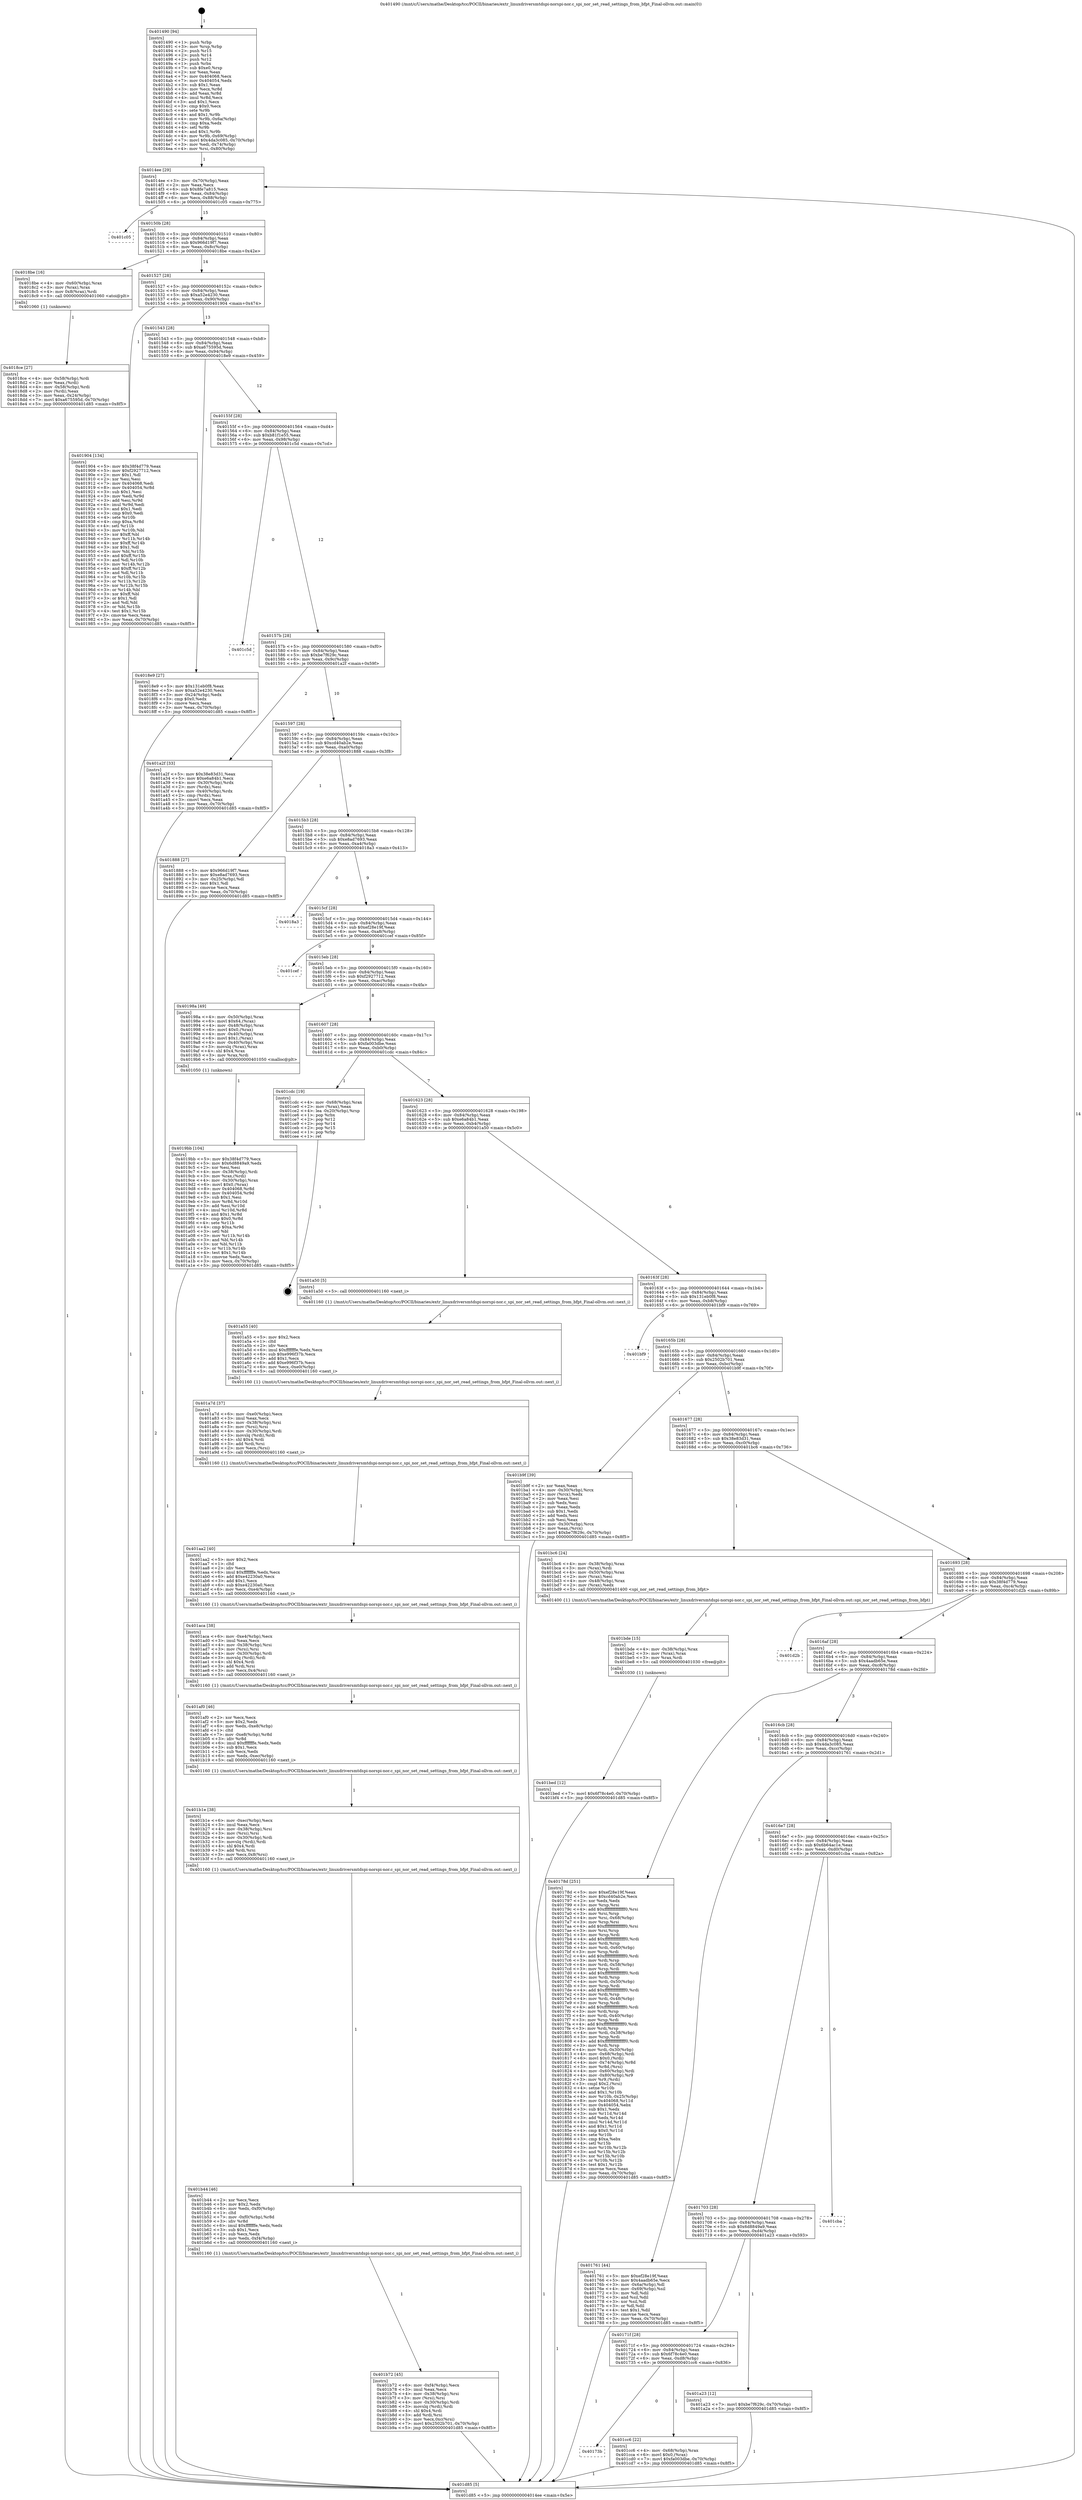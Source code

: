 digraph "0x401490" {
  label = "0x401490 (/mnt/c/Users/mathe/Desktop/tcc/POCII/binaries/extr_linuxdriversmtdspi-norspi-nor.c_spi_nor_set_read_settings_from_bfpt_Final-ollvm.out::main(0))"
  labelloc = "t"
  node[shape=record]

  Entry [label="",width=0.3,height=0.3,shape=circle,fillcolor=black,style=filled]
  "0x4014ee" [label="{
     0x4014ee [29]\l
     | [instrs]\l
     &nbsp;&nbsp;0x4014ee \<+3\>: mov -0x70(%rbp),%eax\l
     &nbsp;&nbsp;0x4014f1 \<+2\>: mov %eax,%ecx\l
     &nbsp;&nbsp;0x4014f3 \<+6\>: sub $0x8fe7a815,%ecx\l
     &nbsp;&nbsp;0x4014f9 \<+6\>: mov %eax,-0x84(%rbp)\l
     &nbsp;&nbsp;0x4014ff \<+6\>: mov %ecx,-0x88(%rbp)\l
     &nbsp;&nbsp;0x401505 \<+6\>: je 0000000000401c05 \<main+0x775\>\l
  }"]
  "0x401c05" [label="{
     0x401c05\l
  }", style=dashed]
  "0x40150b" [label="{
     0x40150b [28]\l
     | [instrs]\l
     &nbsp;&nbsp;0x40150b \<+5\>: jmp 0000000000401510 \<main+0x80\>\l
     &nbsp;&nbsp;0x401510 \<+6\>: mov -0x84(%rbp),%eax\l
     &nbsp;&nbsp;0x401516 \<+5\>: sub $0x966d19f7,%eax\l
     &nbsp;&nbsp;0x40151b \<+6\>: mov %eax,-0x8c(%rbp)\l
     &nbsp;&nbsp;0x401521 \<+6\>: je 00000000004018be \<main+0x42e\>\l
  }"]
  Exit [label="",width=0.3,height=0.3,shape=circle,fillcolor=black,style=filled,peripheries=2]
  "0x4018be" [label="{
     0x4018be [16]\l
     | [instrs]\l
     &nbsp;&nbsp;0x4018be \<+4\>: mov -0x60(%rbp),%rax\l
     &nbsp;&nbsp;0x4018c2 \<+3\>: mov (%rax),%rax\l
     &nbsp;&nbsp;0x4018c5 \<+4\>: mov 0x8(%rax),%rdi\l
     &nbsp;&nbsp;0x4018c9 \<+5\>: call 0000000000401060 \<atoi@plt\>\l
     | [calls]\l
     &nbsp;&nbsp;0x401060 \{1\} (unknown)\l
  }"]
  "0x401527" [label="{
     0x401527 [28]\l
     | [instrs]\l
     &nbsp;&nbsp;0x401527 \<+5\>: jmp 000000000040152c \<main+0x9c\>\l
     &nbsp;&nbsp;0x40152c \<+6\>: mov -0x84(%rbp),%eax\l
     &nbsp;&nbsp;0x401532 \<+5\>: sub $0xa52e4230,%eax\l
     &nbsp;&nbsp;0x401537 \<+6\>: mov %eax,-0x90(%rbp)\l
     &nbsp;&nbsp;0x40153d \<+6\>: je 0000000000401904 \<main+0x474\>\l
  }"]
  "0x40173b" [label="{
     0x40173b\l
  }", style=dashed]
  "0x401904" [label="{
     0x401904 [134]\l
     | [instrs]\l
     &nbsp;&nbsp;0x401904 \<+5\>: mov $0x38f4d779,%eax\l
     &nbsp;&nbsp;0x401909 \<+5\>: mov $0xf2927712,%ecx\l
     &nbsp;&nbsp;0x40190e \<+2\>: mov $0x1,%dl\l
     &nbsp;&nbsp;0x401910 \<+2\>: xor %esi,%esi\l
     &nbsp;&nbsp;0x401912 \<+7\>: mov 0x404068,%edi\l
     &nbsp;&nbsp;0x401919 \<+8\>: mov 0x404054,%r8d\l
     &nbsp;&nbsp;0x401921 \<+3\>: sub $0x1,%esi\l
     &nbsp;&nbsp;0x401924 \<+3\>: mov %edi,%r9d\l
     &nbsp;&nbsp;0x401927 \<+3\>: add %esi,%r9d\l
     &nbsp;&nbsp;0x40192a \<+4\>: imul %r9d,%edi\l
     &nbsp;&nbsp;0x40192e \<+3\>: and $0x1,%edi\l
     &nbsp;&nbsp;0x401931 \<+3\>: cmp $0x0,%edi\l
     &nbsp;&nbsp;0x401934 \<+4\>: sete %r10b\l
     &nbsp;&nbsp;0x401938 \<+4\>: cmp $0xa,%r8d\l
     &nbsp;&nbsp;0x40193c \<+4\>: setl %r11b\l
     &nbsp;&nbsp;0x401940 \<+3\>: mov %r10b,%bl\l
     &nbsp;&nbsp;0x401943 \<+3\>: xor $0xff,%bl\l
     &nbsp;&nbsp;0x401946 \<+3\>: mov %r11b,%r14b\l
     &nbsp;&nbsp;0x401949 \<+4\>: xor $0xff,%r14b\l
     &nbsp;&nbsp;0x40194d \<+3\>: xor $0x1,%dl\l
     &nbsp;&nbsp;0x401950 \<+3\>: mov %bl,%r15b\l
     &nbsp;&nbsp;0x401953 \<+4\>: and $0xff,%r15b\l
     &nbsp;&nbsp;0x401957 \<+3\>: and %dl,%r10b\l
     &nbsp;&nbsp;0x40195a \<+3\>: mov %r14b,%r12b\l
     &nbsp;&nbsp;0x40195d \<+4\>: and $0xff,%r12b\l
     &nbsp;&nbsp;0x401961 \<+3\>: and %dl,%r11b\l
     &nbsp;&nbsp;0x401964 \<+3\>: or %r10b,%r15b\l
     &nbsp;&nbsp;0x401967 \<+3\>: or %r11b,%r12b\l
     &nbsp;&nbsp;0x40196a \<+3\>: xor %r12b,%r15b\l
     &nbsp;&nbsp;0x40196d \<+3\>: or %r14b,%bl\l
     &nbsp;&nbsp;0x401970 \<+3\>: xor $0xff,%bl\l
     &nbsp;&nbsp;0x401973 \<+3\>: or $0x1,%dl\l
     &nbsp;&nbsp;0x401976 \<+2\>: and %dl,%bl\l
     &nbsp;&nbsp;0x401978 \<+3\>: or %bl,%r15b\l
     &nbsp;&nbsp;0x40197b \<+4\>: test $0x1,%r15b\l
     &nbsp;&nbsp;0x40197f \<+3\>: cmovne %ecx,%eax\l
     &nbsp;&nbsp;0x401982 \<+3\>: mov %eax,-0x70(%rbp)\l
     &nbsp;&nbsp;0x401985 \<+5\>: jmp 0000000000401d85 \<main+0x8f5\>\l
  }"]
  "0x401543" [label="{
     0x401543 [28]\l
     | [instrs]\l
     &nbsp;&nbsp;0x401543 \<+5\>: jmp 0000000000401548 \<main+0xb8\>\l
     &nbsp;&nbsp;0x401548 \<+6\>: mov -0x84(%rbp),%eax\l
     &nbsp;&nbsp;0x40154e \<+5\>: sub $0xa675595d,%eax\l
     &nbsp;&nbsp;0x401553 \<+6\>: mov %eax,-0x94(%rbp)\l
     &nbsp;&nbsp;0x401559 \<+6\>: je 00000000004018e9 \<main+0x459\>\l
  }"]
  "0x401cc6" [label="{
     0x401cc6 [22]\l
     | [instrs]\l
     &nbsp;&nbsp;0x401cc6 \<+4\>: mov -0x68(%rbp),%rax\l
     &nbsp;&nbsp;0x401cca \<+6\>: movl $0x0,(%rax)\l
     &nbsp;&nbsp;0x401cd0 \<+7\>: movl $0xfa003dbe,-0x70(%rbp)\l
     &nbsp;&nbsp;0x401cd7 \<+5\>: jmp 0000000000401d85 \<main+0x8f5\>\l
  }"]
  "0x4018e9" [label="{
     0x4018e9 [27]\l
     | [instrs]\l
     &nbsp;&nbsp;0x4018e9 \<+5\>: mov $0x131eb0f8,%eax\l
     &nbsp;&nbsp;0x4018ee \<+5\>: mov $0xa52e4230,%ecx\l
     &nbsp;&nbsp;0x4018f3 \<+3\>: mov -0x24(%rbp),%edx\l
     &nbsp;&nbsp;0x4018f6 \<+3\>: cmp $0x0,%edx\l
     &nbsp;&nbsp;0x4018f9 \<+3\>: cmove %ecx,%eax\l
     &nbsp;&nbsp;0x4018fc \<+3\>: mov %eax,-0x70(%rbp)\l
     &nbsp;&nbsp;0x4018ff \<+5\>: jmp 0000000000401d85 \<main+0x8f5\>\l
  }"]
  "0x40155f" [label="{
     0x40155f [28]\l
     | [instrs]\l
     &nbsp;&nbsp;0x40155f \<+5\>: jmp 0000000000401564 \<main+0xd4\>\l
     &nbsp;&nbsp;0x401564 \<+6\>: mov -0x84(%rbp),%eax\l
     &nbsp;&nbsp;0x40156a \<+5\>: sub $0xb81f1e55,%eax\l
     &nbsp;&nbsp;0x40156f \<+6\>: mov %eax,-0x98(%rbp)\l
     &nbsp;&nbsp;0x401575 \<+6\>: je 0000000000401c5d \<main+0x7cd\>\l
  }"]
  "0x401bed" [label="{
     0x401bed [12]\l
     | [instrs]\l
     &nbsp;&nbsp;0x401bed \<+7\>: movl $0x6f78c4e0,-0x70(%rbp)\l
     &nbsp;&nbsp;0x401bf4 \<+5\>: jmp 0000000000401d85 \<main+0x8f5\>\l
  }"]
  "0x401c5d" [label="{
     0x401c5d\l
  }", style=dashed]
  "0x40157b" [label="{
     0x40157b [28]\l
     | [instrs]\l
     &nbsp;&nbsp;0x40157b \<+5\>: jmp 0000000000401580 \<main+0xf0\>\l
     &nbsp;&nbsp;0x401580 \<+6\>: mov -0x84(%rbp),%eax\l
     &nbsp;&nbsp;0x401586 \<+5\>: sub $0xbe7f629c,%eax\l
     &nbsp;&nbsp;0x40158b \<+6\>: mov %eax,-0x9c(%rbp)\l
     &nbsp;&nbsp;0x401591 \<+6\>: je 0000000000401a2f \<main+0x59f\>\l
  }"]
  "0x401bde" [label="{
     0x401bde [15]\l
     | [instrs]\l
     &nbsp;&nbsp;0x401bde \<+4\>: mov -0x38(%rbp),%rax\l
     &nbsp;&nbsp;0x401be2 \<+3\>: mov (%rax),%rax\l
     &nbsp;&nbsp;0x401be5 \<+3\>: mov %rax,%rdi\l
     &nbsp;&nbsp;0x401be8 \<+5\>: call 0000000000401030 \<free@plt\>\l
     | [calls]\l
     &nbsp;&nbsp;0x401030 \{1\} (unknown)\l
  }"]
  "0x401a2f" [label="{
     0x401a2f [33]\l
     | [instrs]\l
     &nbsp;&nbsp;0x401a2f \<+5\>: mov $0x38e83d31,%eax\l
     &nbsp;&nbsp;0x401a34 \<+5\>: mov $0xe6a84b1,%ecx\l
     &nbsp;&nbsp;0x401a39 \<+4\>: mov -0x30(%rbp),%rdx\l
     &nbsp;&nbsp;0x401a3d \<+2\>: mov (%rdx),%esi\l
     &nbsp;&nbsp;0x401a3f \<+4\>: mov -0x40(%rbp),%rdx\l
     &nbsp;&nbsp;0x401a43 \<+2\>: cmp (%rdx),%esi\l
     &nbsp;&nbsp;0x401a45 \<+3\>: cmovl %ecx,%eax\l
     &nbsp;&nbsp;0x401a48 \<+3\>: mov %eax,-0x70(%rbp)\l
     &nbsp;&nbsp;0x401a4b \<+5\>: jmp 0000000000401d85 \<main+0x8f5\>\l
  }"]
  "0x401597" [label="{
     0x401597 [28]\l
     | [instrs]\l
     &nbsp;&nbsp;0x401597 \<+5\>: jmp 000000000040159c \<main+0x10c\>\l
     &nbsp;&nbsp;0x40159c \<+6\>: mov -0x84(%rbp),%eax\l
     &nbsp;&nbsp;0x4015a2 \<+5\>: sub $0xcd40ab2e,%eax\l
     &nbsp;&nbsp;0x4015a7 \<+6\>: mov %eax,-0xa0(%rbp)\l
     &nbsp;&nbsp;0x4015ad \<+6\>: je 0000000000401888 \<main+0x3f8\>\l
  }"]
  "0x401b72" [label="{
     0x401b72 [45]\l
     | [instrs]\l
     &nbsp;&nbsp;0x401b72 \<+6\>: mov -0xf4(%rbp),%ecx\l
     &nbsp;&nbsp;0x401b78 \<+3\>: imul %eax,%ecx\l
     &nbsp;&nbsp;0x401b7b \<+4\>: mov -0x38(%rbp),%rsi\l
     &nbsp;&nbsp;0x401b7f \<+3\>: mov (%rsi),%rsi\l
     &nbsp;&nbsp;0x401b82 \<+4\>: mov -0x30(%rbp),%rdi\l
     &nbsp;&nbsp;0x401b86 \<+3\>: movslq (%rdi),%rdi\l
     &nbsp;&nbsp;0x401b89 \<+4\>: shl $0x4,%rdi\l
     &nbsp;&nbsp;0x401b8d \<+3\>: add %rdi,%rsi\l
     &nbsp;&nbsp;0x401b90 \<+3\>: mov %ecx,0xc(%rsi)\l
     &nbsp;&nbsp;0x401b93 \<+7\>: movl $0x2502b701,-0x70(%rbp)\l
     &nbsp;&nbsp;0x401b9a \<+5\>: jmp 0000000000401d85 \<main+0x8f5\>\l
  }"]
  "0x401888" [label="{
     0x401888 [27]\l
     | [instrs]\l
     &nbsp;&nbsp;0x401888 \<+5\>: mov $0x966d19f7,%eax\l
     &nbsp;&nbsp;0x40188d \<+5\>: mov $0xe8ad7693,%ecx\l
     &nbsp;&nbsp;0x401892 \<+3\>: mov -0x25(%rbp),%dl\l
     &nbsp;&nbsp;0x401895 \<+3\>: test $0x1,%dl\l
     &nbsp;&nbsp;0x401898 \<+3\>: cmovne %ecx,%eax\l
     &nbsp;&nbsp;0x40189b \<+3\>: mov %eax,-0x70(%rbp)\l
     &nbsp;&nbsp;0x40189e \<+5\>: jmp 0000000000401d85 \<main+0x8f5\>\l
  }"]
  "0x4015b3" [label="{
     0x4015b3 [28]\l
     | [instrs]\l
     &nbsp;&nbsp;0x4015b3 \<+5\>: jmp 00000000004015b8 \<main+0x128\>\l
     &nbsp;&nbsp;0x4015b8 \<+6\>: mov -0x84(%rbp),%eax\l
     &nbsp;&nbsp;0x4015be \<+5\>: sub $0xe8ad7693,%eax\l
     &nbsp;&nbsp;0x4015c3 \<+6\>: mov %eax,-0xa4(%rbp)\l
     &nbsp;&nbsp;0x4015c9 \<+6\>: je 00000000004018a3 \<main+0x413\>\l
  }"]
  "0x401b44" [label="{
     0x401b44 [46]\l
     | [instrs]\l
     &nbsp;&nbsp;0x401b44 \<+2\>: xor %ecx,%ecx\l
     &nbsp;&nbsp;0x401b46 \<+5\>: mov $0x2,%edx\l
     &nbsp;&nbsp;0x401b4b \<+6\>: mov %edx,-0xf0(%rbp)\l
     &nbsp;&nbsp;0x401b51 \<+1\>: cltd\l
     &nbsp;&nbsp;0x401b52 \<+7\>: mov -0xf0(%rbp),%r8d\l
     &nbsp;&nbsp;0x401b59 \<+3\>: idiv %r8d\l
     &nbsp;&nbsp;0x401b5c \<+6\>: imul $0xfffffffe,%edx,%edx\l
     &nbsp;&nbsp;0x401b62 \<+3\>: sub $0x1,%ecx\l
     &nbsp;&nbsp;0x401b65 \<+2\>: sub %ecx,%edx\l
     &nbsp;&nbsp;0x401b67 \<+6\>: mov %edx,-0xf4(%rbp)\l
     &nbsp;&nbsp;0x401b6d \<+5\>: call 0000000000401160 \<next_i\>\l
     | [calls]\l
     &nbsp;&nbsp;0x401160 \{1\} (/mnt/c/Users/mathe/Desktop/tcc/POCII/binaries/extr_linuxdriversmtdspi-norspi-nor.c_spi_nor_set_read_settings_from_bfpt_Final-ollvm.out::next_i)\l
  }"]
  "0x4018a3" [label="{
     0x4018a3\l
  }", style=dashed]
  "0x4015cf" [label="{
     0x4015cf [28]\l
     | [instrs]\l
     &nbsp;&nbsp;0x4015cf \<+5\>: jmp 00000000004015d4 \<main+0x144\>\l
     &nbsp;&nbsp;0x4015d4 \<+6\>: mov -0x84(%rbp),%eax\l
     &nbsp;&nbsp;0x4015da \<+5\>: sub $0xef28e19f,%eax\l
     &nbsp;&nbsp;0x4015df \<+6\>: mov %eax,-0xa8(%rbp)\l
     &nbsp;&nbsp;0x4015e5 \<+6\>: je 0000000000401cef \<main+0x85f\>\l
  }"]
  "0x401b1e" [label="{
     0x401b1e [38]\l
     | [instrs]\l
     &nbsp;&nbsp;0x401b1e \<+6\>: mov -0xec(%rbp),%ecx\l
     &nbsp;&nbsp;0x401b24 \<+3\>: imul %eax,%ecx\l
     &nbsp;&nbsp;0x401b27 \<+4\>: mov -0x38(%rbp),%rsi\l
     &nbsp;&nbsp;0x401b2b \<+3\>: mov (%rsi),%rsi\l
     &nbsp;&nbsp;0x401b2e \<+4\>: mov -0x30(%rbp),%rdi\l
     &nbsp;&nbsp;0x401b32 \<+3\>: movslq (%rdi),%rdi\l
     &nbsp;&nbsp;0x401b35 \<+4\>: shl $0x4,%rdi\l
     &nbsp;&nbsp;0x401b39 \<+3\>: add %rdi,%rsi\l
     &nbsp;&nbsp;0x401b3c \<+3\>: mov %ecx,0x8(%rsi)\l
     &nbsp;&nbsp;0x401b3f \<+5\>: call 0000000000401160 \<next_i\>\l
     | [calls]\l
     &nbsp;&nbsp;0x401160 \{1\} (/mnt/c/Users/mathe/Desktop/tcc/POCII/binaries/extr_linuxdriversmtdspi-norspi-nor.c_spi_nor_set_read_settings_from_bfpt_Final-ollvm.out::next_i)\l
  }"]
  "0x401cef" [label="{
     0x401cef\l
  }", style=dashed]
  "0x4015eb" [label="{
     0x4015eb [28]\l
     | [instrs]\l
     &nbsp;&nbsp;0x4015eb \<+5\>: jmp 00000000004015f0 \<main+0x160\>\l
     &nbsp;&nbsp;0x4015f0 \<+6\>: mov -0x84(%rbp),%eax\l
     &nbsp;&nbsp;0x4015f6 \<+5\>: sub $0xf2927712,%eax\l
     &nbsp;&nbsp;0x4015fb \<+6\>: mov %eax,-0xac(%rbp)\l
     &nbsp;&nbsp;0x401601 \<+6\>: je 000000000040198a \<main+0x4fa\>\l
  }"]
  "0x401af0" [label="{
     0x401af0 [46]\l
     | [instrs]\l
     &nbsp;&nbsp;0x401af0 \<+2\>: xor %ecx,%ecx\l
     &nbsp;&nbsp;0x401af2 \<+5\>: mov $0x2,%edx\l
     &nbsp;&nbsp;0x401af7 \<+6\>: mov %edx,-0xe8(%rbp)\l
     &nbsp;&nbsp;0x401afd \<+1\>: cltd\l
     &nbsp;&nbsp;0x401afe \<+7\>: mov -0xe8(%rbp),%r8d\l
     &nbsp;&nbsp;0x401b05 \<+3\>: idiv %r8d\l
     &nbsp;&nbsp;0x401b08 \<+6\>: imul $0xfffffffe,%edx,%edx\l
     &nbsp;&nbsp;0x401b0e \<+3\>: sub $0x1,%ecx\l
     &nbsp;&nbsp;0x401b11 \<+2\>: sub %ecx,%edx\l
     &nbsp;&nbsp;0x401b13 \<+6\>: mov %edx,-0xec(%rbp)\l
     &nbsp;&nbsp;0x401b19 \<+5\>: call 0000000000401160 \<next_i\>\l
     | [calls]\l
     &nbsp;&nbsp;0x401160 \{1\} (/mnt/c/Users/mathe/Desktop/tcc/POCII/binaries/extr_linuxdriversmtdspi-norspi-nor.c_spi_nor_set_read_settings_from_bfpt_Final-ollvm.out::next_i)\l
  }"]
  "0x40198a" [label="{
     0x40198a [49]\l
     | [instrs]\l
     &nbsp;&nbsp;0x40198a \<+4\>: mov -0x50(%rbp),%rax\l
     &nbsp;&nbsp;0x40198e \<+6\>: movl $0x64,(%rax)\l
     &nbsp;&nbsp;0x401994 \<+4\>: mov -0x48(%rbp),%rax\l
     &nbsp;&nbsp;0x401998 \<+6\>: movl $0x0,(%rax)\l
     &nbsp;&nbsp;0x40199e \<+4\>: mov -0x40(%rbp),%rax\l
     &nbsp;&nbsp;0x4019a2 \<+6\>: movl $0x1,(%rax)\l
     &nbsp;&nbsp;0x4019a8 \<+4\>: mov -0x40(%rbp),%rax\l
     &nbsp;&nbsp;0x4019ac \<+3\>: movslq (%rax),%rax\l
     &nbsp;&nbsp;0x4019af \<+4\>: shl $0x4,%rax\l
     &nbsp;&nbsp;0x4019b3 \<+3\>: mov %rax,%rdi\l
     &nbsp;&nbsp;0x4019b6 \<+5\>: call 0000000000401050 \<malloc@plt\>\l
     | [calls]\l
     &nbsp;&nbsp;0x401050 \{1\} (unknown)\l
  }"]
  "0x401607" [label="{
     0x401607 [28]\l
     | [instrs]\l
     &nbsp;&nbsp;0x401607 \<+5\>: jmp 000000000040160c \<main+0x17c\>\l
     &nbsp;&nbsp;0x40160c \<+6\>: mov -0x84(%rbp),%eax\l
     &nbsp;&nbsp;0x401612 \<+5\>: sub $0xfa003dbe,%eax\l
     &nbsp;&nbsp;0x401617 \<+6\>: mov %eax,-0xb0(%rbp)\l
     &nbsp;&nbsp;0x40161d \<+6\>: je 0000000000401cdc \<main+0x84c\>\l
  }"]
  "0x401aca" [label="{
     0x401aca [38]\l
     | [instrs]\l
     &nbsp;&nbsp;0x401aca \<+6\>: mov -0xe4(%rbp),%ecx\l
     &nbsp;&nbsp;0x401ad0 \<+3\>: imul %eax,%ecx\l
     &nbsp;&nbsp;0x401ad3 \<+4\>: mov -0x38(%rbp),%rsi\l
     &nbsp;&nbsp;0x401ad7 \<+3\>: mov (%rsi),%rsi\l
     &nbsp;&nbsp;0x401ada \<+4\>: mov -0x30(%rbp),%rdi\l
     &nbsp;&nbsp;0x401ade \<+3\>: movslq (%rdi),%rdi\l
     &nbsp;&nbsp;0x401ae1 \<+4\>: shl $0x4,%rdi\l
     &nbsp;&nbsp;0x401ae5 \<+3\>: add %rdi,%rsi\l
     &nbsp;&nbsp;0x401ae8 \<+3\>: mov %ecx,0x4(%rsi)\l
     &nbsp;&nbsp;0x401aeb \<+5\>: call 0000000000401160 \<next_i\>\l
     | [calls]\l
     &nbsp;&nbsp;0x401160 \{1\} (/mnt/c/Users/mathe/Desktop/tcc/POCII/binaries/extr_linuxdriversmtdspi-norspi-nor.c_spi_nor_set_read_settings_from_bfpt_Final-ollvm.out::next_i)\l
  }"]
  "0x401cdc" [label="{
     0x401cdc [19]\l
     | [instrs]\l
     &nbsp;&nbsp;0x401cdc \<+4\>: mov -0x68(%rbp),%rax\l
     &nbsp;&nbsp;0x401ce0 \<+2\>: mov (%rax),%eax\l
     &nbsp;&nbsp;0x401ce2 \<+4\>: lea -0x20(%rbp),%rsp\l
     &nbsp;&nbsp;0x401ce6 \<+1\>: pop %rbx\l
     &nbsp;&nbsp;0x401ce7 \<+2\>: pop %r12\l
     &nbsp;&nbsp;0x401ce9 \<+2\>: pop %r14\l
     &nbsp;&nbsp;0x401ceb \<+2\>: pop %r15\l
     &nbsp;&nbsp;0x401ced \<+1\>: pop %rbp\l
     &nbsp;&nbsp;0x401cee \<+1\>: ret\l
  }"]
  "0x401623" [label="{
     0x401623 [28]\l
     | [instrs]\l
     &nbsp;&nbsp;0x401623 \<+5\>: jmp 0000000000401628 \<main+0x198\>\l
     &nbsp;&nbsp;0x401628 \<+6\>: mov -0x84(%rbp),%eax\l
     &nbsp;&nbsp;0x40162e \<+5\>: sub $0xe6a84b1,%eax\l
     &nbsp;&nbsp;0x401633 \<+6\>: mov %eax,-0xb4(%rbp)\l
     &nbsp;&nbsp;0x401639 \<+6\>: je 0000000000401a50 \<main+0x5c0\>\l
  }"]
  "0x401aa2" [label="{
     0x401aa2 [40]\l
     | [instrs]\l
     &nbsp;&nbsp;0x401aa2 \<+5\>: mov $0x2,%ecx\l
     &nbsp;&nbsp;0x401aa7 \<+1\>: cltd\l
     &nbsp;&nbsp;0x401aa8 \<+2\>: idiv %ecx\l
     &nbsp;&nbsp;0x401aaa \<+6\>: imul $0xfffffffe,%edx,%ecx\l
     &nbsp;&nbsp;0x401ab0 \<+6\>: add $0xe42230a0,%ecx\l
     &nbsp;&nbsp;0x401ab6 \<+3\>: add $0x1,%ecx\l
     &nbsp;&nbsp;0x401ab9 \<+6\>: sub $0xe42230a0,%ecx\l
     &nbsp;&nbsp;0x401abf \<+6\>: mov %ecx,-0xe4(%rbp)\l
     &nbsp;&nbsp;0x401ac5 \<+5\>: call 0000000000401160 \<next_i\>\l
     | [calls]\l
     &nbsp;&nbsp;0x401160 \{1\} (/mnt/c/Users/mathe/Desktop/tcc/POCII/binaries/extr_linuxdriversmtdspi-norspi-nor.c_spi_nor_set_read_settings_from_bfpt_Final-ollvm.out::next_i)\l
  }"]
  "0x401a50" [label="{
     0x401a50 [5]\l
     | [instrs]\l
     &nbsp;&nbsp;0x401a50 \<+5\>: call 0000000000401160 \<next_i\>\l
     | [calls]\l
     &nbsp;&nbsp;0x401160 \{1\} (/mnt/c/Users/mathe/Desktop/tcc/POCII/binaries/extr_linuxdriversmtdspi-norspi-nor.c_spi_nor_set_read_settings_from_bfpt_Final-ollvm.out::next_i)\l
  }"]
  "0x40163f" [label="{
     0x40163f [28]\l
     | [instrs]\l
     &nbsp;&nbsp;0x40163f \<+5\>: jmp 0000000000401644 \<main+0x1b4\>\l
     &nbsp;&nbsp;0x401644 \<+6\>: mov -0x84(%rbp),%eax\l
     &nbsp;&nbsp;0x40164a \<+5\>: sub $0x131eb0f8,%eax\l
     &nbsp;&nbsp;0x40164f \<+6\>: mov %eax,-0xb8(%rbp)\l
     &nbsp;&nbsp;0x401655 \<+6\>: je 0000000000401bf9 \<main+0x769\>\l
  }"]
  "0x401a7d" [label="{
     0x401a7d [37]\l
     | [instrs]\l
     &nbsp;&nbsp;0x401a7d \<+6\>: mov -0xe0(%rbp),%ecx\l
     &nbsp;&nbsp;0x401a83 \<+3\>: imul %eax,%ecx\l
     &nbsp;&nbsp;0x401a86 \<+4\>: mov -0x38(%rbp),%rsi\l
     &nbsp;&nbsp;0x401a8a \<+3\>: mov (%rsi),%rsi\l
     &nbsp;&nbsp;0x401a8d \<+4\>: mov -0x30(%rbp),%rdi\l
     &nbsp;&nbsp;0x401a91 \<+3\>: movslq (%rdi),%rdi\l
     &nbsp;&nbsp;0x401a94 \<+4\>: shl $0x4,%rdi\l
     &nbsp;&nbsp;0x401a98 \<+3\>: add %rdi,%rsi\l
     &nbsp;&nbsp;0x401a9b \<+2\>: mov %ecx,(%rsi)\l
     &nbsp;&nbsp;0x401a9d \<+5\>: call 0000000000401160 \<next_i\>\l
     | [calls]\l
     &nbsp;&nbsp;0x401160 \{1\} (/mnt/c/Users/mathe/Desktop/tcc/POCII/binaries/extr_linuxdriversmtdspi-norspi-nor.c_spi_nor_set_read_settings_from_bfpt_Final-ollvm.out::next_i)\l
  }"]
  "0x401bf9" [label="{
     0x401bf9\l
  }", style=dashed]
  "0x40165b" [label="{
     0x40165b [28]\l
     | [instrs]\l
     &nbsp;&nbsp;0x40165b \<+5\>: jmp 0000000000401660 \<main+0x1d0\>\l
     &nbsp;&nbsp;0x401660 \<+6\>: mov -0x84(%rbp),%eax\l
     &nbsp;&nbsp;0x401666 \<+5\>: sub $0x2502b701,%eax\l
     &nbsp;&nbsp;0x40166b \<+6\>: mov %eax,-0xbc(%rbp)\l
     &nbsp;&nbsp;0x401671 \<+6\>: je 0000000000401b9f \<main+0x70f\>\l
  }"]
  "0x401a55" [label="{
     0x401a55 [40]\l
     | [instrs]\l
     &nbsp;&nbsp;0x401a55 \<+5\>: mov $0x2,%ecx\l
     &nbsp;&nbsp;0x401a5a \<+1\>: cltd\l
     &nbsp;&nbsp;0x401a5b \<+2\>: idiv %ecx\l
     &nbsp;&nbsp;0x401a5d \<+6\>: imul $0xfffffffe,%edx,%ecx\l
     &nbsp;&nbsp;0x401a63 \<+6\>: sub $0xe996f37b,%ecx\l
     &nbsp;&nbsp;0x401a69 \<+3\>: add $0x1,%ecx\l
     &nbsp;&nbsp;0x401a6c \<+6\>: add $0xe996f37b,%ecx\l
     &nbsp;&nbsp;0x401a72 \<+6\>: mov %ecx,-0xe0(%rbp)\l
     &nbsp;&nbsp;0x401a78 \<+5\>: call 0000000000401160 \<next_i\>\l
     | [calls]\l
     &nbsp;&nbsp;0x401160 \{1\} (/mnt/c/Users/mathe/Desktop/tcc/POCII/binaries/extr_linuxdriversmtdspi-norspi-nor.c_spi_nor_set_read_settings_from_bfpt_Final-ollvm.out::next_i)\l
  }"]
  "0x401b9f" [label="{
     0x401b9f [39]\l
     | [instrs]\l
     &nbsp;&nbsp;0x401b9f \<+2\>: xor %eax,%eax\l
     &nbsp;&nbsp;0x401ba1 \<+4\>: mov -0x30(%rbp),%rcx\l
     &nbsp;&nbsp;0x401ba5 \<+2\>: mov (%rcx),%edx\l
     &nbsp;&nbsp;0x401ba7 \<+2\>: mov %eax,%esi\l
     &nbsp;&nbsp;0x401ba9 \<+2\>: sub %edx,%esi\l
     &nbsp;&nbsp;0x401bab \<+2\>: mov %eax,%edx\l
     &nbsp;&nbsp;0x401bad \<+3\>: sub $0x1,%edx\l
     &nbsp;&nbsp;0x401bb0 \<+2\>: add %edx,%esi\l
     &nbsp;&nbsp;0x401bb2 \<+2\>: sub %esi,%eax\l
     &nbsp;&nbsp;0x401bb4 \<+4\>: mov -0x30(%rbp),%rcx\l
     &nbsp;&nbsp;0x401bb8 \<+2\>: mov %eax,(%rcx)\l
     &nbsp;&nbsp;0x401bba \<+7\>: movl $0xbe7f629c,-0x70(%rbp)\l
     &nbsp;&nbsp;0x401bc1 \<+5\>: jmp 0000000000401d85 \<main+0x8f5\>\l
  }"]
  "0x401677" [label="{
     0x401677 [28]\l
     | [instrs]\l
     &nbsp;&nbsp;0x401677 \<+5\>: jmp 000000000040167c \<main+0x1ec\>\l
     &nbsp;&nbsp;0x40167c \<+6\>: mov -0x84(%rbp),%eax\l
     &nbsp;&nbsp;0x401682 \<+5\>: sub $0x38e83d31,%eax\l
     &nbsp;&nbsp;0x401687 \<+6\>: mov %eax,-0xc0(%rbp)\l
     &nbsp;&nbsp;0x40168d \<+6\>: je 0000000000401bc6 \<main+0x736\>\l
  }"]
  "0x40171f" [label="{
     0x40171f [28]\l
     | [instrs]\l
     &nbsp;&nbsp;0x40171f \<+5\>: jmp 0000000000401724 \<main+0x294\>\l
     &nbsp;&nbsp;0x401724 \<+6\>: mov -0x84(%rbp),%eax\l
     &nbsp;&nbsp;0x40172a \<+5\>: sub $0x6f78c4e0,%eax\l
     &nbsp;&nbsp;0x40172f \<+6\>: mov %eax,-0xd8(%rbp)\l
     &nbsp;&nbsp;0x401735 \<+6\>: je 0000000000401cc6 \<main+0x836\>\l
  }"]
  "0x401bc6" [label="{
     0x401bc6 [24]\l
     | [instrs]\l
     &nbsp;&nbsp;0x401bc6 \<+4\>: mov -0x38(%rbp),%rax\l
     &nbsp;&nbsp;0x401bca \<+3\>: mov (%rax),%rdi\l
     &nbsp;&nbsp;0x401bcd \<+4\>: mov -0x50(%rbp),%rax\l
     &nbsp;&nbsp;0x401bd1 \<+2\>: mov (%rax),%esi\l
     &nbsp;&nbsp;0x401bd3 \<+4\>: mov -0x48(%rbp),%rax\l
     &nbsp;&nbsp;0x401bd7 \<+2\>: mov (%rax),%edx\l
     &nbsp;&nbsp;0x401bd9 \<+5\>: call 0000000000401400 \<spi_nor_set_read_settings_from_bfpt\>\l
     | [calls]\l
     &nbsp;&nbsp;0x401400 \{1\} (/mnt/c/Users/mathe/Desktop/tcc/POCII/binaries/extr_linuxdriversmtdspi-norspi-nor.c_spi_nor_set_read_settings_from_bfpt_Final-ollvm.out::spi_nor_set_read_settings_from_bfpt)\l
  }"]
  "0x401693" [label="{
     0x401693 [28]\l
     | [instrs]\l
     &nbsp;&nbsp;0x401693 \<+5\>: jmp 0000000000401698 \<main+0x208\>\l
     &nbsp;&nbsp;0x401698 \<+6\>: mov -0x84(%rbp),%eax\l
     &nbsp;&nbsp;0x40169e \<+5\>: sub $0x38f4d779,%eax\l
     &nbsp;&nbsp;0x4016a3 \<+6\>: mov %eax,-0xc4(%rbp)\l
     &nbsp;&nbsp;0x4016a9 \<+6\>: je 0000000000401d2b \<main+0x89b\>\l
  }"]
  "0x401a23" [label="{
     0x401a23 [12]\l
     | [instrs]\l
     &nbsp;&nbsp;0x401a23 \<+7\>: movl $0xbe7f629c,-0x70(%rbp)\l
     &nbsp;&nbsp;0x401a2a \<+5\>: jmp 0000000000401d85 \<main+0x8f5\>\l
  }"]
  "0x401d2b" [label="{
     0x401d2b\l
  }", style=dashed]
  "0x4016af" [label="{
     0x4016af [28]\l
     | [instrs]\l
     &nbsp;&nbsp;0x4016af \<+5\>: jmp 00000000004016b4 \<main+0x224\>\l
     &nbsp;&nbsp;0x4016b4 \<+6\>: mov -0x84(%rbp),%eax\l
     &nbsp;&nbsp;0x4016ba \<+5\>: sub $0x4aadb65e,%eax\l
     &nbsp;&nbsp;0x4016bf \<+6\>: mov %eax,-0xc8(%rbp)\l
     &nbsp;&nbsp;0x4016c5 \<+6\>: je 000000000040178d \<main+0x2fd\>\l
  }"]
  "0x401703" [label="{
     0x401703 [28]\l
     | [instrs]\l
     &nbsp;&nbsp;0x401703 \<+5\>: jmp 0000000000401708 \<main+0x278\>\l
     &nbsp;&nbsp;0x401708 \<+6\>: mov -0x84(%rbp),%eax\l
     &nbsp;&nbsp;0x40170e \<+5\>: sub $0x6d8849a9,%eax\l
     &nbsp;&nbsp;0x401713 \<+6\>: mov %eax,-0xd4(%rbp)\l
     &nbsp;&nbsp;0x401719 \<+6\>: je 0000000000401a23 \<main+0x593\>\l
  }"]
  "0x40178d" [label="{
     0x40178d [251]\l
     | [instrs]\l
     &nbsp;&nbsp;0x40178d \<+5\>: mov $0xef28e19f,%eax\l
     &nbsp;&nbsp;0x401792 \<+5\>: mov $0xcd40ab2e,%ecx\l
     &nbsp;&nbsp;0x401797 \<+2\>: xor %edx,%edx\l
     &nbsp;&nbsp;0x401799 \<+3\>: mov %rsp,%rsi\l
     &nbsp;&nbsp;0x40179c \<+4\>: add $0xfffffffffffffff0,%rsi\l
     &nbsp;&nbsp;0x4017a0 \<+3\>: mov %rsi,%rsp\l
     &nbsp;&nbsp;0x4017a3 \<+4\>: mov %rsi,-0x68(%rbp)\l
     &nbsp;&nbsp;0x4017a7 \<+3\>: mov %rsp,%rsi\l
     &nbsp;&nbsp;0x4017aa \<+4\>: add $0xfffffffffffffff0,%rsi\l
     &nbsp;&nbsp;0x4017ae \<+3\>: mov %rsi,%rsp\l
     &nbsp;&nbsp;0x4017b1 \<+3\>: mov %rsp,%rdi\l
     &nbsp;&nbsp;0x4017b4 \<+4\>: add $0xfffffffffffffff0,%rdi\l
     &nbsp;&nbsp;0x4017b8 \<+3\>: mov %rdi,%rsp\l
     &nbsp;&nbsp;0x4017bb \<+4\>: mov %rdi,-0x60(%rbp)\l
     &nbsp;&nbsp;0x4017bf \<+3\>: mov %rsp,%rdi\l
     &nbsp;&nbsp;0x4017c2 \<+4\>: add $0xfffffffffffffff0,%rdi\l
     &nbsp;&nbsp;0x4017c6 \<+3\>: mov %rdi,%rsp\l
     &nbsp;&nbsp;0x4017c9 \<+4\>: mov %rdi,-0x58(%rbp)\l
     &nbsp;&nbsp;0x4017cd \<+3\>: mov %rsp,%rdi\l
     &nbsp;&nbsp;0x4017d0 \<+4\>: add $0xfffffffffffffff0,%rdi\l
     &nbsp;&nbsp;0x4017d4 \<+3\>: mov %rdi,%rsp\l
     &nbsp;&nbsp;0x4017d7 \<+4\>: mov %rdi,-0x50(%rbp)\l
     &nbsp;&nbsp;0x4017db \<+3\>: mov %rsp,%rdi\l
     &nbsp;&nbsp;0x4017de \<+4\>: add $0xfffffffffffffff0,%rdi\l
     &nbsp;&nbsp;0x4017e2 \<+3\>: mov %rdi,%rsp\l
     &nbsp;&nbsp;0x4017e5 \<+4\>: mov %rdi,-0x48(%rbp)\l
     &nbsp;&nbsp;0x4017e9 \<+3\>: mov %rsp,%rdi\l
     &nbsp;&nbsp;0x4017ec \<+4\>: add $0xfffffffffffffff0,%rdi\l
     &nbsp;&nbsp;0x4017f0 \<+3\>: mov %rdi,%rsp\l
     &nbsp;&nbsp;0x4017f3 \<+4\>: mov %rdi,-0x40(%rbp)\l
     &nbsp;&nbsp;0x4017f7 \<+3\>: mov %rsp,%rdi\l
     &nbsp;&nbsp;0x4017fa \<+4\>: add $0xfffffffffffffff0,%rdi\l
     &nbsp;&nbsp;0x4017fe \<+3\>: mov %rdi,%rsp\l
     &nbsp;&nbsp;0x401801 \<+4\>: mov %rdi,-0x38(%rbp)\l
     &nbsp;&nbsp;0x401805 \<+3\>: mov %rsp,%rdi\l
     &nbsp;&nbsp;0x401808 \<+4\>: add $0xfffffffffffffff0,%rdi\l
     &nbsp;&nbsp;0x40180c \<+3\>: mov %rdi,%rsp\l
     &nbsp;&nbsp;0x40180f \<+4\>: mov %rdi,-0x30(%rbp)\l
     &nbsp;&nbsp;0x401813 \<+4\>: mov -0x68(%rbp),%rdi\l
     &nbsp;&nbsp;0x401817 \<+6\>: movl $0x0,(%rdi)\l
     &nbsp;&nbsp;0x40181d \<+4\>: mov -0x74(%rbp),%r8d\l
     &nbsp;&nbsp;0x401821 \<+3\>: mov %r8d,(%rsi)\l
     &nbsp;&nbsp;0x401824 \<+4\>: mov -0x60(%rbp),%rdi\l
     &nbsp;&nbsp;0x401828 \<+4\>: mov -0x80(%rbp),%r9\l
     &nbsp;&nbsp;0x40182c \<+3\>: mov %r9,(%rdi)\l
     &nbsp;&nbsp;0x40182f \<+3\>: cmpl $0x2,(%rsi)\l
     &nbsp;&nbsp;0x401832 \<+4\>: setne %r10b\l
     &nbsp;&nbsp;0x401836 \<+4\>: and $0x1,%r10b\l
     &nbsp;&nbsp;0x40183a \<+4\>: mov %r10b,-0x25(%rbp)\l
     &nbsp;&nbsp;0x40183e \<+8\>: mov 0x404068,%r11d\l
     &nbsp;&nbsp;0x401846 \<+7\>: mov 0x404054,%ebx\l
     &nbsp;&nbsp;0x40184d \<+3\>: sub $0x1,%edx\l
     &nbsp;&nbsp;0x401850 \<+3\>: mov %r11d,%r14d\l
     &nbsp;&nbsp;0x401853 \<+3\>: add %edx,%r14d\l
     &nbsp;&nbsp;0x401856 \<+4\>: imul %r14d,%r11d\l
     &nbsp;&nbsp;0x40185a \<+4\>: and $0x1,%r11d\l
     &nbsp;&nbsp;0x40185e \<+4\>: cmp $0x0,%r11d\l
     &nbsp;&nbsp;0x401862 \<+4\>: sete %r10b\l
     &nbsp;&nbsp;0x401866 \<+3\>: cmp $0xa,%ebx\l
     &nbsp;&nbsp;0x401869 \<+4\>: setl %r15b\l
     &nbsp;&nbsp;0x40186d \<+3\>: mov %r10b,%r12b\l
     &nbsp;&nbsp;0x401870 \<+3\>: and %r15b,%r12b\l
     &nbsp;&nbsp;0x401873 \<+3\>: xor %r15b,%r10b\l
     &nbsp;&nbsp;0x401876 \<+3\>: or %r10b,%r12b\l
     &nbsp;&nbsp;0x401879 \<+4\>: test $0x1,%r12b\l
     &nbsp;&nbsp;0x40187d \<+3\>: cmovne %ecx,%eax\l
     &nbsp;&nbsp;0x401880 \<+3\>: mov %eax,-0x70(%rbp)\l
     &nbsp;&nbsp;0x401883 \<+5\>: jmp 0000000000401d85 \<main+0x8f5\>\l
  }"]
  "0x4016cb" [label="{
     0x4016cb [28]\l
     | [instrs]\l
     &nbsp;&nbsp;0x4016cb \<+5\>: jmp 00000000004016d0 \<main+0x240\>\l
     &nbsp;&nbsp;0x4016d0 \<+6\>: mov -0x84(%rbp),%eax\l
     &nbsp;&nbsp;0x4016d6 \<+5\>: sub $0x4da3c085,%eax\l
     &nbsp;&nbsp;0x4016db \<+6\>: mov %eax,-0xcc(%rbp)\l
     &nbsp;&nbsp;0x4016e1 \<+6\>: je 0000000000401761 \<main+0x2d1\>\l
  }"]
  "0x401cba" [label="{
     0x401cba\l
  }", style=dashed]
  "0x401761" [label="{
     0x401761 [44]\l
     | [instrs]\l
     &nbsp;&nbsp;0x401761 \<+5\>: mov $0xef28e19f,%eax\l
     &nbsp;&nbsp;0x401766 \<+5\>: mov $0x4aadb65e,%ecx\l
     &nbsp;&nbsp;0x40176b \<+3\>: mov -0x6a(%rbp),%dl\l
     &nbsp;&nbsp;0x40176e \<+4\>: mov -0x69(%rbp),%sil\l
     &nbsp;&nbsp;0x401772 \<+3\>: mov %dl,%dil\l
     &nbsp;&nbsp;0x401775 \<+3\>: and %sil,%dil\l
     &nbsp;&nbsp;0x401778 \<+3\>: xor %sil,%dl\l
     &nbsp;&nbsp;0x40177b \<+3\>: or %dl,%dil\l
     &nbsp;&nbsp;0x40177e \<+4\>: test $0x1,%dil\l
     &nbsp;&nbsp;0x401782 \<+3\>: cmovne %ecx,%eax\l
     &nbsp;&nbsp;0x401785 \<+3\>: mov %eax,-0x70(%rbp)\l
     &nbsp;&nbsp;0x401788 \<+5\>: jmp 0000000000401d85 \<main+0x8f5\>\l
  }"]
  "0x4016e7" [label="{
     0x4016e7 [28]\l
     | [instrs]\l
     &nbsp;&nbsp;0x4016e7 \<+5\>: jmp 00000000004016ec \<main+0x25c\>\l
     &nbsp;&nbsp;0x4016ec \<+6\>: mov -0x84(%rbp),%eax\l
     &nbsp;&nbsp;0x4016f2 \<+5\>: sub $0x6b64ac1e,%eax\l
     &nbsp;&nbsp;0x4016f7 \<+6\>: mov %eax,-0xd0(%rbp)\l
     &nbsp;&nbsp;0x4016fd \<+6\>: je 0000000000401cba \<main+0x82a\>\l
  }"]
  "0x401d85" [label="{
     0x401d85 [5]\l
     | [instrs]\l
     &nbsp;&nbsp;0x401d85 \<+5\>: jmp 00000000004014ee \<main+0x5e\>\l
  }"]
  "0x401490" [label="{
     0x401490 [94]\l
     | [instrs]\l
     &nbsp;&nbsp;0x401490 \<+1\>: push %rbp\l
     &nbsp;&nbsp;0x401491 \<+3\>: mov %rsp,%rbp\l
     &nbsp;&nbsp;0x401494 \<+2\>: push %r15\l
     &nbsp;&nbsp;0x401496 \<+2\>: push %r14\l
     &nbsp;&nbsp;0x401498 \<+2\>: push %r12\l
     &nbsp;&nbsp;0x40149a \<+1\>: push %rbx\l
     &nbsp;&nbsp;0x40149b \<+7\>: sub $0xe0,%rsp\l
     &nbsp;&nbsp;0x4014a2 \<+2\>: xor %eax,%eax\l
     &nbsp;&nbsp;0x4014a4 \<+7\>: mov 0x404068,%ecx\l
     &nbsp;&nbsp;0x4014ab \<+7\>: mov 0x404054,%edx\l
     &nbsp;&nbsp;0x4014b2 \<+3\>: sub $0x1,%eax\l
     &nbsp;&nbsp;0x4014b5 \<+3\>: mov %ecx,%r8d\l
     &nbsp;&nbsp;0x4014b8 \<+3\>: add %eax,%r8d\l
     &nbsp;&nbsp;0x4014bb \<+4\>: imul %r8d,%ecx\l
     &nbsp;&nbsp;0x4014bf \<+3\>: and $0x1,%ecx\l
     &nbsp;&nbsp;0x4014c2 \<+3\>: cmp $0x0,%ecx\l
     &nbsp;&nbsp;0x4014c5 \<+4\>: sete %r9b\l
     &nbsp;&nbsp;0x4014c9 \<+4\>: and $0x1,%r9b\l
     &nbsp;&nbsp;0x4014cd \<+4\>: mov %r9b,-0x6a(%rbp)\l
     &nbsp;&nbsp;0x4014d1 \<+3\>: cmp $0xa,%edx\l
     &nbsp;&nbsp;0x4014d4 \<+4\>: setl %r9b\l
     &nbsp;&nbsp;0x4014d8 \<+4\>: and $0x1,%r9b\l
     &nbsp;&nbsp;0x4014dc \<+4\>: mov %r9b,-0x69(%rbp)\l
     &nbsp;&nbsp;0x4014e0 \<+7\>: movl $0x4da3c085,-0x70(%rbp)\l
     &nbsp;&nbsp;0x4014e7 \<+3\>: mov %edi,-0x74(%rbp)\l
     &nbsp;&nbsp;0x4014ea \<+4\>: mov %rsi,-0x80(%rbp)\l
  }"]
  "0x4019bb" [label="{
     0x4019bb [104]\l
     | [instrs]\l
     &nbsp;&nbsp;0x4019bb \<+5\>: mov $0x38f4d779,%ecx\l
     &nbsp;&nbsp;0x4019c0 \<+5\>: mov $0x6d8849a9,%edx\l
     &nbsp;&nbsp;0x4019c5 \<+2\>: xor %esi,%esi\l
     &nbsp;&nbsp;0x4019c7 \<+4\>: mov -0x38(%rbp),%rdi\l
     &nbsp;&nbsp;0x4019cb \<+3\>: mov %rax,(%rdi)\l
     &nbsp;&nbsp;0x4019ce \<+4\>: mov -0x30(%rbp),%rax\l
     &nbsp;&nbsp;0x4019d2 \<+6\>: movl $0x0,(%rax)\l
     &nbsp;&nbsp;0x4019d8 \<+8\>: mov 0x404068,%r8d\l
     &nbsp;&nbsp;0x4019e0 \<+8\>: mov 0x404054,%r9d\l
     &nbsp;&nbsp;0x4019e8 \<+3\>: sub $0x1,%esi\l
     &nbsp;&nbsp;0x4019eb \<+3\>: mov %r8d,%r10d\l
     &nbsp;&nbsp;0x4019ee \<+3\>: add %esi,%r10d\l
     &nbsp;&nbsp;0x4019f1 \<+4\>: imul %r10d,%r8d\l
     &nbsp;&nbsp;0x4019f5 \<+4\>: and $0x1,%r8d\l
     &nbsp;&nbsp;0x4019f9 \<+4\>: cmp $0x0,%r8d\l
     &nbsp;&nbsp;0x4019fd \<+4\>: sete %r11b\l
     &nbsp;&nbsp;0x401a01 \<+4\>: cmp $0xa,%r9d\l
     &nbsp;&nbsp;0x401a05 \<+3\>: setl %bl\l
     &nbsp;&nbsp;0x401a08 \<+3\>: mov %r11b,%r14b\l
     &nbsp;&nbsp;0x401a0b \<+3\>: and %bl,%r14b\l
     &nbsp;&nbsp;0x401a0e \<+3\>: xor %bl,%r11b\l
     &nbsp;&nbsp;0x401a11 \<+3\>: or %r11b,%r14b\l
     &nbsp;&nbsp;0x401a14 \<+4\>: test $0x1,%r14b\l
     &nbsp;&nbsp;0x401a18 \<+3\>: cmovne %edx,%ecx\l
     &nbsp;&nbsp;0x401a1b \<+3\>: mov %ecx,-0x70(%rbp)\l
     &nbsp;&nbsp;0x401a1e \<+5\>: jmp 0000000000401d85 \<main+0x8f5\>\l
  }"]
  "0x4018ce" [label="{
     0x4018ce [27]\l
     | [instrs]\l
     &nbsp;&nbsp;0x4018ce \<+4\>: mov -0x58(%rbp),%rdi\l
     &nbsp;&nbsp;0x4018d2 \<+2\>: mov %eax,(%rdi)\l
     &nbsp;&nbsp;0x4018d4 \<+4\>: mov -0x58(%rbp),%rdi\l
     &nbsp;&nbsp;0x4018d8 \<+2\>: mov (%rdi),%eax\l
     &nbsp;&nbsp;0x4018da \<+3\>: mov %eax,-0x24(%rbp)\l
     &nbsp;&nbsp;0x4018dd \<+7\>: movl $0xa675595d,-0x70(%rbp)\l
     &nbsp;&nbsp;0x4018e4 \<+5\>: jmp 0000000000401d85 \<main+0x8f5\>\l
  }"]
  Entry -> "0x401490" [label=" 1"]
  "0x4014ee" -> "0x401c05" [label=" 0"]
  "0x4014ee" -> "0x40150b" [label=" 15"]
  "0x401cdc" -> Exit [label=" 1"]
  "0x40150b" -> "0x4018be" [label=" 1"]
  "0x40150b" -> "0x401527" [label=" 14"]
  "0x401cc6" -> "0x401d85" [label=" 1"]
  "0x401527" -> "0x401904" [label=" 1"]
  "0x401527" -> "0x401543" [label=" 13"]
  "0x40171f" -> "0x40173b" [label=" 0"]
  "0x401543" -> "0x4018e9" [label=" 1"]
  "0x401543" -> "0x40155f" [label=" 12"]
  "0x40171f" -> "0x401cc6" [label=" 1"]
  "0x40155f" -> "0x401c5d" [label=" 0"]
  "0x40155f" -> "0x40157b" [label=" 12"]
  "0x401bed" -> "0x401d85" [label=" 1"]
  "0x40157b" -> "0x401a2f" [label=" 2"]
  "0x40157b" -> "0x401597" [label=" 10"]
  "0x401bde" -> "0x401bed" [label=" 1"]
  "0x401597" -> "0x401888" [label=" 1"]
  "0x401597" -> "0x4015b3" [label=" 9"]
  "0x401bc6" -> "0x401bde" [label=" 1"]
  "0x4015b3" -> "0x4018a3" [label=" 0"]
  "0x4015b3" -> "0x4015cf" [label=" 9"]
  "0x401b9f" -> "0x401d85" [label=" 1"]
  "0x4015cf" -> "0x401cef" [label=" 0"]
  "0x4015cf" -> "0x4015eb" [label=" 9"]
  "0x401b72" -> "0x401d85" [label=" 1"]
  "0x4015eb" -> "0x40198a" [label=" 1"]
  "0x4015eb" -> "0x401607" [label=" 8"]
  "0x401b44" -> "0x401b72" [label=" 1"]
  "0x401607" -> "0x401cdc" [label=" 1"]
  "0x401607" -> "0x401623" [label=" 7"]
  "0x401b1e" -> "0x401b44" [label=" 1"]
  "0x401623" -> "0x401a50" [label=" 1"]
  "0x401623" -> "0x40163f" [label=" 6"]
  "0x401af0" -> "0x401b1e" [label=" 1"]
  "0x40163f" -> "0x401bf9" [label=" 0"]
  "0x40163f" -> "0x40165b" [label=" 6"]
  "0x401aca" -> "0x401af0" [label=" 1"]
  "0x40165b" -> "0x401b9f" [label=" 1"]
  "0x40165b" -> "0x401677" [label=" 5"]
  "0x401aa2" -> "0x401aca" [label=" 1"]
  "0x401677" -> "0x401bc6" [label=" 1"]
  "0x401677" -> "0x401693" [label=" 4"]
  "0x401a7d" -> "0x401aa2" [label=" 1"]
  "0x401693" -> "0x401d2b" [label=" 0"]
  "0x401693" -> "0x4016af" [label=" 4"]
  "0x401a55" -> "0x401a7d" [label=" 1"]
  "0x4016af" -> "0x40178d" [label=" 1"]
  "0x4016af" -> "0x4016cb" [label=" 3"]
  "0x401a2f" -> "0x401d85" [label=" 2"]
  "0x4016cb" -> "0x401761" [label=" 1"]
  "0x4016cb" -> "0x4016e7" [label=" 2"]
  "0x401761" -> "0x401d85" [label=" 1"]
  "0x401490" -> "0x4014ee" [label=" 1"]
  "0x401d85" -> "0x4014ee" [label=" 14"]
  "0x401a23" -> "0x401d85" [label=" 1"]
  "0x40178d" -> "0x401d85" [label=" 1"]
  "0x401888" -> "0x401d85" [label=" 1"]
  "0x4018be" -> "0x4018ce" [label=" 1"]
  "0x4018ce" -> "0x401d85" [label=" 1"]
  "0x4018e9" -> "0x401d85" [label=" 1"]
  "0x401904" -> "0x401d85" [label=" 1"]
  "0x40198a" -> "0x4019bb" [label=" 1"]
  "0x4019bb" -> "0x401d85" [label=" 1"]
  "0x401703" -> "0x40171f" [label=" 1"]
  "0x4016e7" -> "0x401cba" [label=" 0"]
  "0x4016e7" -> "0x401703" [label=" 2"]
  "0x401a50" -> "0x401a55" [label=" 1"]
  "0x401703" -> "0x401a23" [label=" 1"]
}

